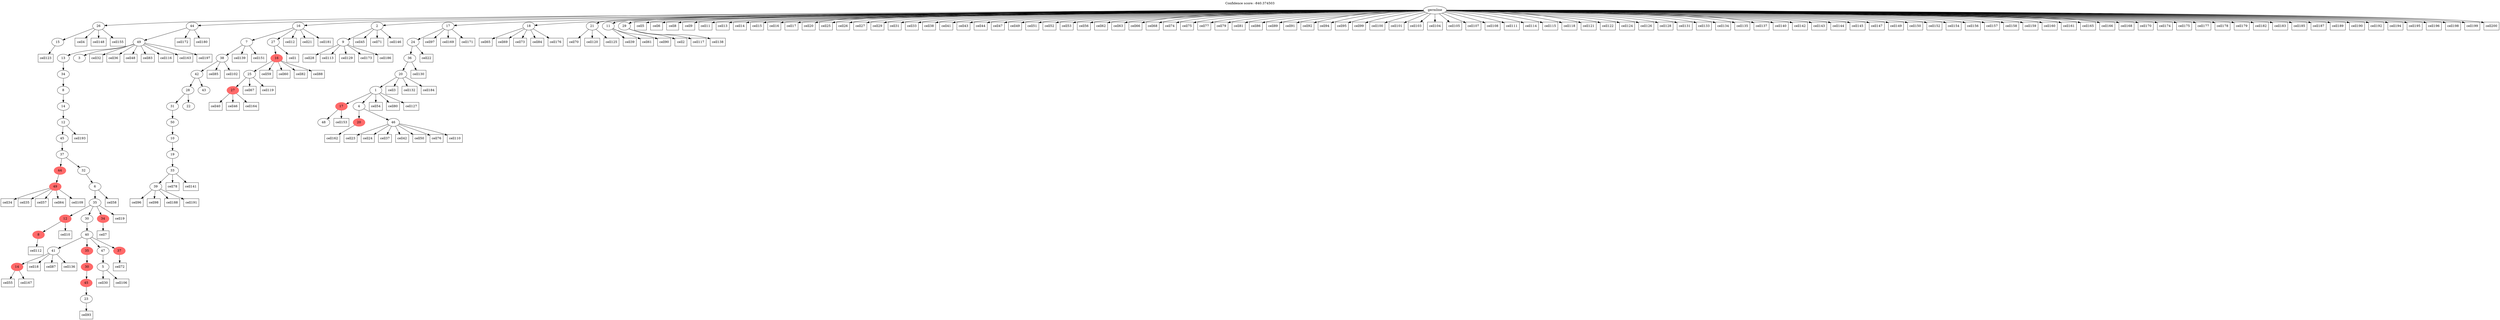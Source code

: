 digraph g {
	"63" -> "64";
	"64" [label="15"];
	"60" -> "61";
	"61" [color=indianred1, style=filled, label="49"];
	"57" -> "58";
	"58" [color=indianred1, style=filled, label="8"];
	"55" -> "56";
	"56" [color=indianred1, style=filled, label="14"];
	"52" -> "53";
	"53" [label="23"];
	"51" -> "52";
	"52" [color=indianred1, style=filled, label="45"];
	"50" -> "51";
	"51" [color=indianred1, style=filled, label="30"];
	"48" -> "49";
	"49" [label="5"];
	"47" -> "48";
	"48" [label="47"];
	"47" -> "50";
	"50" [color=indianred1, style=filled, label="35"];
	"47" -> "54";
	"54" [color=indianred1, style=filled, label="37"];
	"47" -> "55";
	"55" [label="41"];
	"46" -> "47";
	"47" [label="40"];
	"45" -> "46";
	"46" [label="30"];
	"45" -> "57";
	"57" [color=indianred1, style=filled, label="12"];
	"45" -> "59";
	"59" [color=indianred1, style=filled, label="34"];
	"44" -> "45";
	"45" [label="35"];
	"43" -> "44";
	"44" [label="6"];
	"42" -> "43";
	"43" [label="32"];
	"42" -> "60";
	"60" [color=indianred1, style=filled, label="44"];
	"41" -> "42";
	"42" [label="37"];
	"40" -> "41";
	"41" [label="45"];
	"39" -> "40";
	"40" [label="12"];
	"38" -> "39";
	"39" [label="14"];
	"37" -> "38";
	"38" [label="8"];
	"36" -> "37";
	"37" [label="34"];
	"35" -> "36";
	"36" [label="13"];
	"35" -> "62";
	"62" [label="3"];
	"34" -> "35";
	"35" [label="49"];
	"28" -> "29";
	"29" [label="39"];
	"27" -> "28";
	"28" [label="33"];
	"26" -> "27";
	"27" [label="19"];
	"25" -> "26";
	"26" [label="10"];
	"24" -> "25";
	"25" [label="50"];
	"23" -> "24";
	"24" [label="31"];
	"23" -> "30";
	"30" [label="22"];
	"22" -> "23";
	"23" [label="28"];
	"22" -> "31";
	"31" [label="43"];
	"21" -> "22";
	"22" [label="42"];
	"20" -> "21";
	"21" [label="38"];
	"18" -> "19";
	"19" [color=indianred1, style=filled, label="27"];
	"17" -> "18";
	"18" [label="25"];
	"16" -> "17";
	"17" [color=indianred1, style=filled, label="16"];
	"15" -> "16";
	"16" [label="27"];
	"15" -> "20";
	"20" [label="7"];
	"11" -> "12";
	"12" [label="9"];
	"9" -> "10";
	"10" [label="48"];
	"6" -> "7";
	"7" [color=indianred1, style=filled, label="20"];
	"6" -> "8";
	"8" [label="46"];
	"5" -> "6";
	"6" [label="4"];
	"5" -> "9";
	"9" [color=indianred1, style=filled, label="17"];
	"4" -> "5";
	"5" [label="1"];
	"3" -> "4";
	"4" [label="20"];
	"2" -> "3";
	"3" [label="36"];
	"1" -> "2";
	"2" [label="24"];
	"0" -> "1";
	"1" [label="17"];
	"0" -> "11";
	"11" [label="2"];
	"0" -> "13";
	"13" [label="18"];
	"0" -> "14";
	"14" [label="21"];
	"0" -> "15";
	"15" [label="16"];
	"0" -> "32";
	"32" [label="11"];
	"0" -> "33";
	"33" [label="29"];
	"0" -> "34";
	"34" [label="44"];
	"0" -> "63";
	"63" [label="26"];
	"0" [label="germline"];
	"16" -> "cell1";
	"cell1" [shape=box];
	"33" -> "cell2";
	"cell2" [shape=box];
	"4" -> "cell3";
	"cell3" [shape=box];
	"63" -> "cell4";
	"cell4" [shape=box];
	"0" -> "cell5";
	"cell5" [shape=box];
	"0" -> "cell6";
	"cell6" [shape=box];
	"59" -> "cell7";
	"cell7" [shape=box];
	"0" -> "cell8";
	"cell8" [shape=box];
	"0" -> "cell9";
	"cell9" [shape=box];
	"57" -> "cell10";
	"cell10" [shape=box];
	"0" -> "cell11";
	"cell11" [shape=box];
	"15" -> "cell12";
	"cell12" [shape=box];
	"0" -> "cell13";
	"cell13" [shape=box];
	"0" -> "cell14";
	"cell14" [shape=box];
	"0" -> "cell15";
	"cell15" [shape=box];
	"0" -> "cell16";
	"cell16" [shape=box];
	"0" -> "cell17";
	"cell17" [shape=box];
	"55" -> "cell18";
	"cell18" [shape=box];
	"45" -> "cell19";
	"cell19" [shape=box];
	"0" -> "cell20";
	"cell20" [shape=box];
	"15" -> "cell21";
	"cell21" [shape=box];
	"2" -> "cell22";
	"cell22" [shape=box];
	"8" -> "cell23";
	"cell23" [shape=box];
	"8" -> "cell24";
	"cell24" [shape=box];
	"0" -> "cell25";
	"cell25" [shape=box];
	"0" -> "cell26";
	"cell26" [shape=box];
	"0" -> "cell27";
	"cell27" [shape=box];
	"12" -> "cell28";
	"cell28" [shape=box];
	"0" -> "cell29";
	"cell29" [shape=box];
	"49" -> "cell30";
	"cell30" [shape=box];
	"0" -> "cell31";
	"cell31" [shape=box];
	"35" -> "cell32";
	"cell32" [shape=box];
	"0" -> "cell33";
	"cell33" [shape=box];
	"61" -> "cell34";
	"cell34" [shape=box];
	"61" -> "cell35";
	"cell35" [shape=box];
	"35" -> "cell36";
	"cell36" [shape=box];
	"8" -> "cell37";
	"cell37" [shape=box];
	"0" -> "cell38";
	"cell38" [shape=box];
	"32" -> "cell39";
	"cell39" [shape=box];
	"19" -> "cell40";
	"cell40" [shape=box];
	"0" -> "cell41";
	"cell41" [shape=box];
	"8" -> "cell42";
	"cell42" [shape=box];
	"0" -> "cell43";
	"cell43" [shape=box];
	"0" -> "cell44";
	"cell44" [shape=box];
	"11" -> "cell45";
	"cell45" [shape=box];
	"19" -> "cell46";
	"cell46" [shape=box];
	"0" -> "cell47";
	"cell47" [shape=box];
	"35" -> "cell48";
	"cell48" [shape=box];
	"0" -> "cell49";
	"cell49" [shape=box];
	"8" -> "cell50";
	"cell50" [shape=box];
	"0" -> "cell51";
	"cell51" [shape=box];
	"0" -> "cell52";
	"cell52" [shape=box];
	"0" -> "cell53";
	"cell53" [shape=box];
	"5" -> "cell54";
	"cell54" [shape=box];
	"56" -> "cell55";
	"cell55" [shape=box];
	"0" -> "cell56";
	"cell56" [shape=box];
	"61" -> "cell57";
	"cell57" [shape=box];
	"44" -> "cell58";
	"cell58" [shape=box];
	"17" -> "cell59";
	"cell59" [shape=box];
	"17" -> "cell60";
	"cell60" [shape=box];
	"32" -> "cell61";
	"cell61" [shape=box];
	"0" -> "cell62";
	"cell62" [shape=box];
	"0" -> "cell63";
	"cell63" [shape=box];
	"61" -> "cell64";
	"cell64" [shape=box];
	"13" -> "cell65";
	"cell65" [shape=box];
	"0" -> "cell66";
	"cell66" [shape=box];
	"18" -> "cell67";
	"cell67" [shape=box];
	"0" -> "cell68";
	"cell68" [shape=box];
	"13" -> "cell69";
	"cell69" [shape=box];
	"14" -> "cell70";
	"cell70" [shape=box];
	"11" -> "cell71";
	"cell71" [shape=box];
	"54" -> "cell72";
	"cell72" [shape=box];
	"13" -> "cell73";
	"cell73" [shape=box];
	"0" -> "cell74";
	"cell74" [shape=box];
	"0" -> "cell75";
	"cell75" [shape=box];
	"8" -> "cell76";
	"cell76" [shape=box];
	"0" -> "cell77";
	"cell77" [shape=box];
	"28" -> "cell78";
	"cell78" [shape=box];
	"0" -> "cell79";
	"cell79" [shape=box];
	"5" -> "cell80";
	"cell80" [shape=box];
	"0" -> "cell81";
	"cell81" [shape=box];
	"17" -> "cell82";
	"cell82" [shape=box];
	"35" -> "cell83";
	"cell83" [shape=box];
	"13" -> "cell84";
	"cell84" [shape=box];
	"21" -> "cell85";
	"cell85" [shape=box];
	"0" -> "cell86";
	"cell86" [shape=box];
	"55" -> "cell87";
	"cell87" [shape=box];
	"17" -> "cell88";
	"cell88" [shape=box];
	"0" -> "cell89";
	"cell89" [shape=box];
	"32" -> "cell90";
	"cell90" [shape=box];
	"0" -> "cell91";
	"cell91" [shape=box];
	"0" -> "cell92";
	"cell92" [shape=box];
	"53" -> "cell93";
	"cell93" [shape=box];
	"0" -> "cell94";
	"cell94" [shape=box];
	"0" -> "cell95";
	"cell95" [shape=box];
	"29" -> "cell96";
	"cell96" [shape=box];
	"1" -> "cell97";
	"cell97" [shape=box];
	"29" -> "cell98";
	"cell98" [shape=box];
	"0" -> "cell99";
	"cell99" [shape=box];
	"0" -> "cell100";
	"cell100" [shape=box];
	"0" -> "cell101";
	"cell101" [shape=box];
	"21" -> "cell102";
	"cell102" [shape=box];
	"0" -> "cell103";
	"cell103" [shape=box];
	"0" -> "cell104";
	"cell104" [shape=box];
	"0" -> "cell105";
	"cell105" [shape=box];
	"49" -> "cell106";
	"cell106" [shape=box];
	"0" -> "cell107";
	"cell107" [shape=box];
	"0" -> "cell108";
	"cell108" [shape=box];
	"61" -> "cell109";
	"cell109" [shape=box];
	"8" -> "cell110";
	"cell110" [shape=box];
	"0" -> "cell111";
	"cell111" [shape=box];
	"58" -> "cell112";
	"cell112" [shape=box];
	"12" -> "cell113";
	"cell113" [shape=box];
	"0" -> "cell114";
	"cell114" [shape=box];
	"0" -> "cell115";
	"cell115" [shape=box];
	"35" -> "cell116";
	"cell116" [shape=box];
	"33" -> "cell117";
	"cell117" [shape=box];
	"0" -> "cell118";
	"cell118" [shape=box];
	"18" -> "cell119";
	"cell119" [shape=box];
	"14" -> "cell120";
	"cell120" [shape=box];
	"0" -> "cell121";
	"cell121" [shape=box];
	"0" -> "cell122";
	"cell122" [shape=box];
	"64" -> "cell123";
	"cell123" [shape=box];
	"0" -> "cell124";
	"cell124" [shape=box];
	"14" -> "cell125";
	"cell125" [shape=box];
	"0" -> "cell126";
	"cell126" [shape=box];
	"5" -> "cell127";
	"cell127" [shape=box];
	"0" -> "cell128";
	"cell128" [shape=box];
	"12" -> "cell129";
	"cell129" [shape=box];
	"3" -> "cell130";
	"cell130" [shape=box];
	"0" -> "cell131";
	"cell131" [shape=box];
	"4" -> "cell132";
	"cell132" [shape=box];
	"0" -> "cell133";
	"cell133" [shape=box];
	"0" -> "cell134";
	"cell134" [shape=box];
	"0" -> "cell135";
	"cell135" [shape=box];
	"55" -> "cell136";
	"cell136" [shape=box];
	"0" -> "cell137";
	"cell137" [shape=box];
	"33" -> "cell138";
	"cell138" [shape=box];
	"20" -> "cell139";
	"cell139" [shape=box];
	"0" -> "cell140";
	"cell140" [shape=box];
	"28" -> "cell141";
	"cell141" [shape=box];
	"0" -> "cell142";
	"cell142" [shape=box];
	"0" -> "cell143";
	"cell143" [shape=box];
	"0" -> "cell144";
	"cell144" [shape=box];
	"0" -> "cell145";
	"cell145" [shape=box];
	"11" -> "cell146";
	"cell146" [shape=box];
	"0" -> "cell147";
	"cell147" [shape=box];
	"63" -> "cell148";
	"cell148" [shape=box];
	"0" -> "cell149";
	"cell149" [shape=box];
	"0" -> "cell150";
	"cell150" [shape=box];
	"20" -> "cell151";
	"cell151" [shape=box];
	"0" -> "cell152";
	"cell152" [shape=box];
	"9" -> "cell153";
	"cell153" [shape=box];
	"0" -> "cell154";
	"cell154" [shape=box];
	"63" -> "cell155";
	"cell155" [shape=box];
	"0" -> "cell156";
	"cell156" [shape=box];
	"0" -> "cell157";
	"cell157" [shape=box];
	"0" -> "cell158";
	"cell158" [shape=box];
	"0" -> "cell159";
	"cell159" [shape=box];
	"0" -> "cell160";
	"cell160" [shape=box];
	"0" -> "cell161";
	"cell161" [shape=box];
	"7" -> "cell162";
	"cell162" [shape=box];
	"35" -> "cell163";
	"cell163" [shape=box];
	"19" -> "cell164";
	"cell164" [shape=box];
	"0" -> "cell165";
	"cell165" [shape=box];
	"0" -> "cell166";
	"cell166" [shape=box];
	"56" -> "cell167";
	"cell167" [shape=box];
	"0" -> "cell168";
	"cell168" [shape=box];
	"1" -> "cell169";
	"cell169" [shape=box];
	"0" -> "cell170";
	"cell170" [shape=box];
	"1" -> "cell171";
	"cell171" [shape=box];
	"34" -> "cell172";
	"cell172" [shape=box];
	"12" -> "cell173";
	"cell173" [shape=box];
	"0" -> "cell174";
	"cell174" [shape=box];
	"0" -> "cell175";
	"cell175" [shape=box];
	"13" -> "cell176";
	"cell176" [shape=box];
	"0" -> "cell177";
	"cell177" [shape=box];
	"0" -> "cell178";
	"cell178" [shape=box];
	"0" -> "cell179";
	"cell179" [shape=box];
	"34" -> "cell180";
	"cell180" [shape=box];
	"15" -> "cell181";
	"cell181" [shape=box];
	"0" -> "cell182";
	"cell182" [shape=box];
	"0" -> "cell183";
	"cell183" [shape=box];
	"4" -> "cell184";
	"cell184" [shape=box];
	"0" -> "cell185";
	"cell185" [shape=box];
	"12" -> "cell186";
	"cell186" [shape=box];
	"0" -> "cell187";
	"cell187" [shape=box];
	"29" -> "cell188";
	"cell188" [shape=box];
	"0" -> "cell189";
	"cell189" [shape=box];
	"0" -> "cell190";
	"cell190" [shape=box];
	"29" -> "cell191";
	"cell191" [shape=box];
	"0" -> "cell192";
	"cell192" [shape=box];
	"40" -> "cell193";
	"cell193" [shape=box];
	"0" -> "cell194";
	"cell194" [shape=box];
	"0" -> "cell195";
	"cell195" [shape=box];
	"0" -> "cell196";
	"cell196" [shape=box];
	"35" -> "cell197";
	"cell197" [shape=box];
	"0" -> "cell198";
	"cell198" [shape=box];
	"0" -> "cell199";
	"cell199" [shape=box];
	"0" -> "cell200";
	"cell200" [shape=box];
	labelloc="t";
	label="Confidence score: -840.374503";
}
